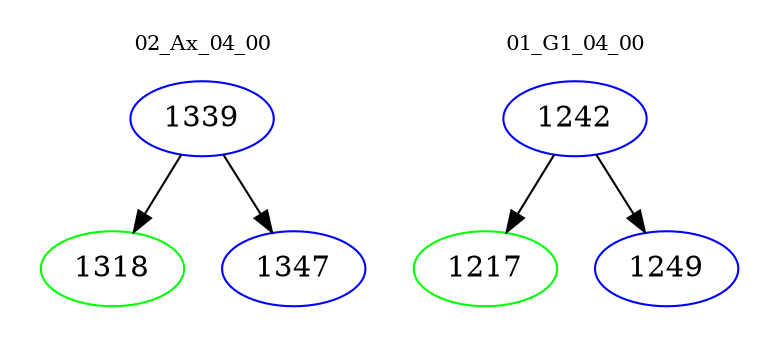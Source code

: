 digraph{
subgraph cluster_0 {
color = white
label = "02_Ax_04_00";
fontsize=10;
T0_1339 [label="1339", color="blue"]
T0_1339 -> T0_1318 [color="black"]
T0_1318 [label="1318", color="green"]
T0_1339 -> T0_1347 [color="black"]
T0_1347 [label="1347", color="blue"]
}
subgraph cluster_1 {
color = white
label = "01_G1_04_00";
fontsize=10;
T1_1242 [label="1242", color="blue"]
T1_1242 -> T1_1217 [color="black"]
T1_1217 [label="1217", color="green"]
T1_1242 -> T1_1249 [color="black"]
T1_1249 [label="1249", color="blue"]
}
}
